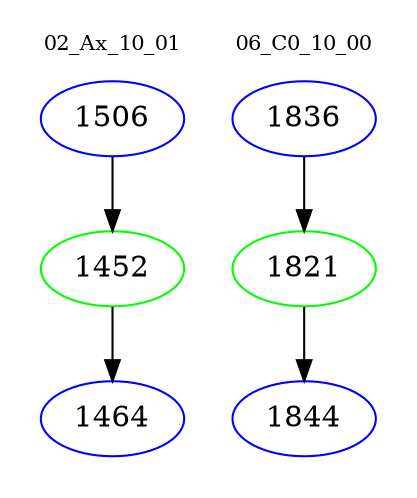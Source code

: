 digraph{
subgraph cluster_0 {
color = white
label = "02_Ax_10_01";
fontsize=10;
T0_1506 [label="1506", color="blue"]
T0_1506 -> T0_1452 [color="black"]
T0_1452 [label="1452", color="green"]
T0_1452 -> T0_1464 [color="black"]
T0_1464 [label="1464", color="blue"]
}
subgraph cluster_1 {
color = white
label = "06_C0_10_00";
fontsize=10;
T1_1836 [label="1836", color="blue"]
T1_1836 -> T1_1821 [color="black"]
T1_1821 [label="1821", color="green"]
T1_1821 -> T1_1844 [color="black"]
T1_1844 [label="1844", color="blue"]
}
}
